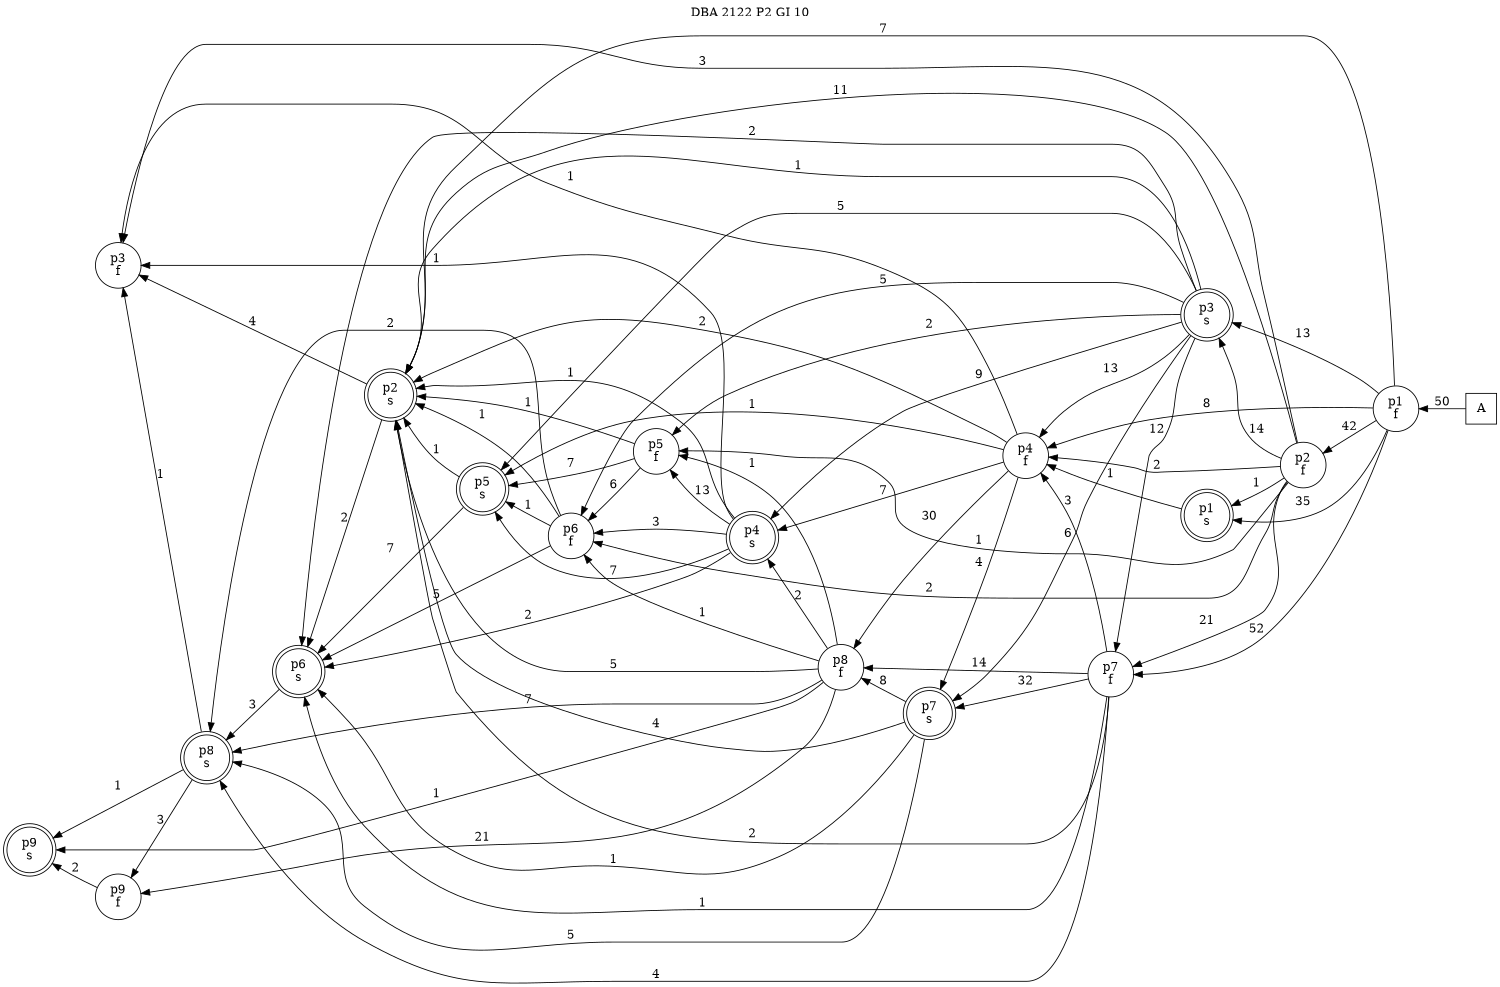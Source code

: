 digraph DBA_2122_P2_GI_10_GOOD {
labelloc="tl"
label= " DBA 2122 P2 GI 10 "
rankdir="RL";
graph [ size=" 10 , 10 !"]

"A" [shape="square" label="A"]
"p1_f" [shape="circle" label="p1
f"]
"p1_s" [shape="doublecircle" label="p1
s"]
"p2_f" [shape="circle" label="p2
f"]
"p2_s" [shape="doublecircle" label="p2
s"]
"p3_s" [shape="doublecircle" label="p3
s"]
"p4_f" [shape="circle" label="p4
f"]
"p4_s" [shape="doublecircle" label="p4
s"]
"p5_f" [shape="circle" label="p5
f"]
"p6_f" [shape="circle" label="p6
f"]
"p6_s" [shape="doublecircle" label="p6
s"]
"p5_s" [shape="doublecircle" label="p5
s"]
"p3_f" [shape="circle" label="p3
f"]
"p7_f" [shape="circle" label="p7
f"]
"p8_f" [shape="circle" label="p8
f"]
"p8_s" [shape="doublecircle" label="p8
s"]
"p7_s" [shape="doublecircle" label="p7
s"]
"p9_f" [shape="circle" label="p9
f"]
"p9_s" [shape="doublecircle" label="p9
s"]
"A" -> "p1_f" [ label=50]
"p1_f" -> "p1_s" [ label=35]
"p1_f" -> "p2_f" [ label=42]
"p1_f" -> "p2_s" [ label=7]
"p1_f" -> "p3_s" [ label=13]
"p1_f" -> "p4_f" [ label=8]
"p1_f" -> "p7_f" [ label=52]
"p1_s" -> "p4_f" [ label=1]
"p2_f" -> "p1_s" [ label=1]
"p2_f" -> "p2_s" [ label=11]
"p2_f" -> "p3_s" [ label=14]
"p2_f" -> "p4_f" [ label=2]
"p2_f" -> "p5_f" [ label=1]
"p2_f" -> "p6_f" [ label=2]
"p2_f" -> "p3_f" [ label=3]
"p2_f" -> "p7_f" [ label=21]
"p2_s" -> "p6_s" [ label=2]
"p2_s" -> "p3_f" [ label=4]
"p3_s" -> "p2_s" [ label=1]
"p3_s" -> "p4_f" [ label=13]
"p3_s" -> "p4_s" [ label=9]
"p3_s" -> "p5_f" [ label=2]
"p3_s" -> "p6_f" [ label=5]
"p3_s" -> "p6_s" [ label=2]
"p3_s" -> "p5_s" [ label=5]
"p3_s" -> "p7_f" [ label=12]
"p3_s" -> "p7_s" [ label=6]
"p4_f" -> "p2_s" [ label=2]
"p4_f" -> "p4_s" [ label=7]
"p4_f" -> "p5_s" [ label=1]
"p4_f" -> "p3_f" [ label=1]
"p4_f" -> "p8_f" [ label=30]
"p4_f" -> "p7_s" [ label=4]
"p4_s" -> "p2_s" [ label=1]
"p4_s" -> "p5_f" [ label=13]
"p4_s" -> "p6_f" [ label=3]
"p4_s" -> "p6_s" [ label=2]
"p4_s" -> "p5_s" [ label=7]
"p4_s" -> "p3_f" [ label=1]
"p5_f" -> "p2_s" [ label=1]
"p5_f" -> "p6_f" [ label=6]
"p5_f" -> "p5_s" [ label=7]
"p6_f" -> "p2_s" [ label=1]
"p6_f" -> "p6_s" [ label=5]
"p6_f" -> "p5_s" [ label=1]
"p6_f" -> "p8_s" [ label=2]
"p6_s" -> "p8_s" [ label=3]
"p5_s" -> "p2_s" [ label=1]
"p5_s" -> "p6_s" [ label=7]
"p7_f" -> "p2_s" [ label=2]
"p7_f" -> "p4_f" [ label=3]
"p7_f" -> "p6_s" [ label=1]
"p7_f" -> "p8_f" [ label=14]
"p7_f" -> "p8_s" [ label=4]
"p7_f" -> "p7_s" [ label=32]
"p8_f" -> "p2_s" [ label=5]
"p8_f" -> "p4_s" [ label=2]
"p8_f" -> "p5_f" [ label=1]
"p8_f" -> "p6_f" [ label=1]
"p8_f" -> "p8_s" [ label=7]
"p8_f" -> "p9_f" [ label=21]
"p8_f" -> "p9_s" [ label=1]
"p8_s" -> "p3_f" [ label=1]
"p8_s" -> "p9_f" [ label=3]
"p8_s" -> "p9_s" [ label=1]
"p7_s" -> "p2_s" [ label=4]
"p7_s" -> "p6_s" [ label=1]
"p7_s" -> "p8_f" [ label=8]
"p7_s" -> "p8_s" [ label=5]
"p9_f" -> "p9_s" [ label=2]
}
